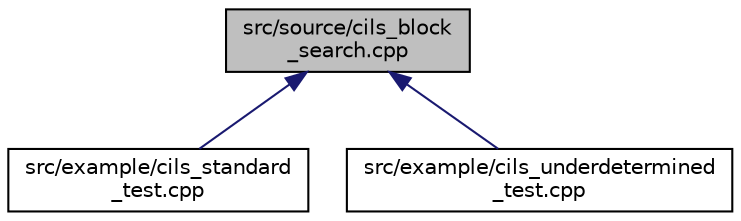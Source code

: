 digraph "src/source/cils_block_search.cpp"
{
 // LATEX_PDF_SIZE
  edge [fontname="Helvetica",fontsize="10",labelfontname="Helvetica",labelfontsize="10"];
  node [fontname="Helvetica",fontsize="10",shape=record];
  Node1 [label="src/source/cils_block\l_search.cpp",height=0.2,width=0.4,color="black", fillcolor="grey75", style="filled", fontcolor="black",tooltip="Computation of Block Babai Algorithm."];
  Node1 -> Node2 [dir="back",color="midnightblue",fontsize="10",style="solid"];
  Node2 [label="src/example/cils_standard\l_test.cpp",height=0.2,width=0.4,color="black", fillcolor="white", style="filled",URL="$cils__standard__test_8cpp.html",tooltip=" "];
  Node1 -> Node3 [dir="back",color="midnightblue",fontsize="10",style="solid"];
  Node3 [label="src/example/cils_underdetermined\l_test.cpp",height=0.2,width=0.4,color="black", fillcolor="white", style="filled",URL="$cils__underdetermined__test_8cpp.html",tooltip=" "];
}

